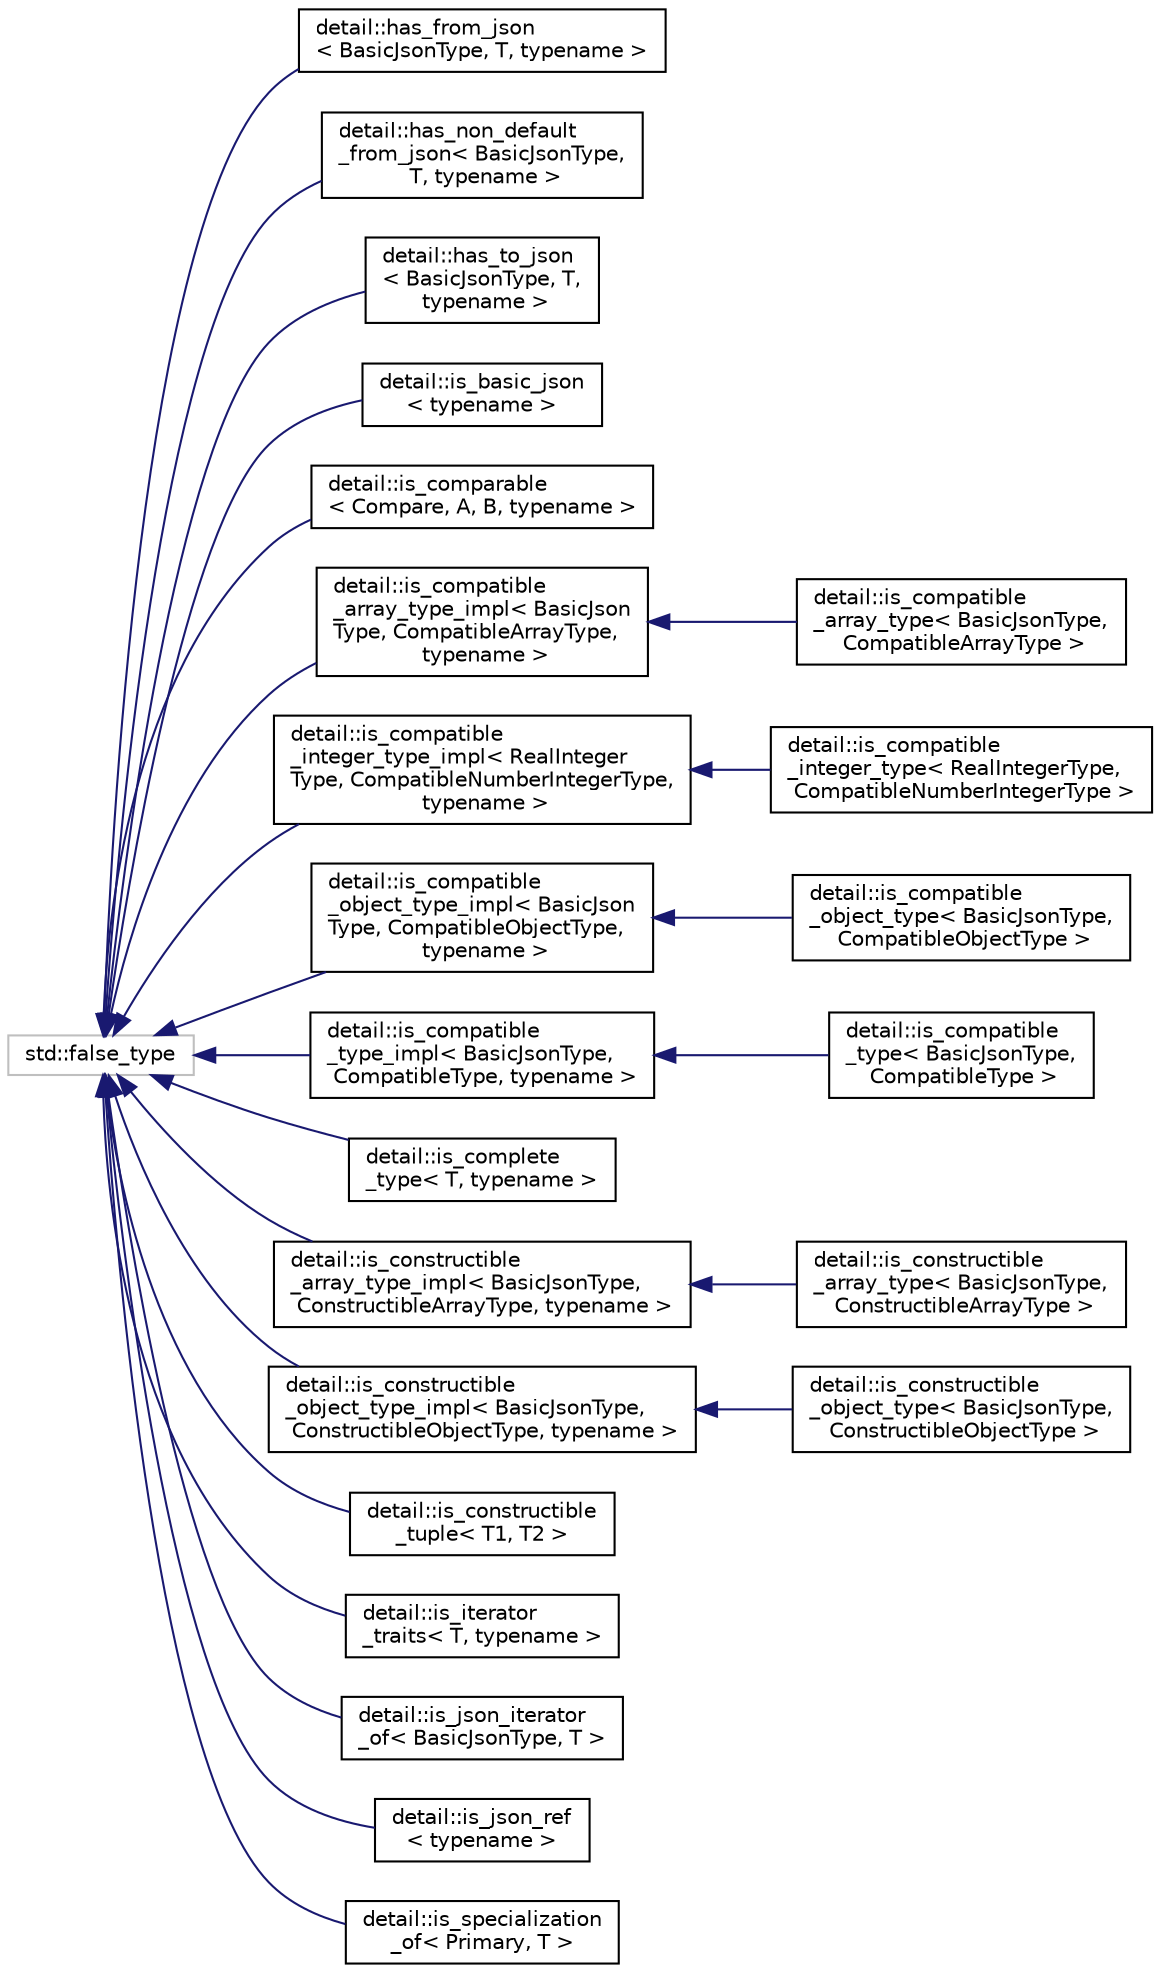 digraph "Graphical Class Hierarchy"
{
 // LATEX_PDF_SIZE
  edge [fontname="Helvetica",fontsize="10",labelfontname="Helvetica",labelfontsize="10"];
  node [fontname="Helvetica",fontsize="10",shape=record];
  rankdir="LR";
  Node43 [label="std::false_type",height=0.2,width=0.4,color="grey75", fillcolor="white", style="filled",tooltip=" "];
  Node43 -> Node0 [dir="back",color="midnightblue",fontsize="10",style="solid",fontname="Helvetica"];
  Node0 [label="detail::has_from_json\l\< BasicJsonType, T, typename \>",height=0.2,width=0.4,color="black", fillcolor="white", style="filled",URL="$structdetail_1_1has__from__json.html",tooltip=" "];
  Node43 -> Node45 [dir="back",color="midnightblue",fontsize="10",style="solid",fontname="Helvetica"];
  Node45 [label="detail::has_non_default\l_from_json\< BasicJsonType,\l T, typename \>",height=0.2,width=0.4,color="black", fillcolor="white", style="filled",URL="$structdetail_1_1has__non__default__from__json.html",tooltip=" "];
  Node43 -> Node46 [dir="back",color="midnightblue",fontsize="10",style="solid",fontname="Helvetica"];
  Node46 [label="detail::has_to_json\l\< BasicJsonType, T,\l typename \>",height=0.2,width=0.4,color="black", fillcolor="white", style="filled",URL="$structdetail_1_1has__to__json.html",tooltip=" "];
  Node43 -> Node47 [dir="back",color="midnightblue",fontsize="10",style="solid",fontname="Helvetica"];
  Node47 [label="detail::is_basic_json\l\< typename \>",height=0.2,width=0.4,color="black", fillcolor="white", style="filled",URL="$structdetail_1_1is__basic__json.html",tooltip=" "];
  Node43 -> Node48 [dir="back",color="midnightblue",fontsize="10",style="solid",fontname="Helvetica"];
  Node48 [label="detail::is_comparable\l\< Compare, A, B, typename \>",height=0.2,width=0.4,color="black", fillcolor="white", style="filled",URL="$structdetail_1_1is__comparable.html",tooltip=" "];
  Node43 -> Node49 [dir="back",color="midnightblue",fontsize="10",style="solid",fontname="Helvetica"];
  Node49 [label="detail::is_compatible\l_array_type_impl\< BasicJson\lType, CompatibleArrayType,\l typename \>",height=0.2,width=0.4,color="black", fillcolor="white", style="filled",URL="$structdetail_1_1is__compatible__array__type__impl.html",tooltip=" "];
  Node49 -> Node50 [dir="back",color="midnightblue",fontsize="10",style="solid",fontname="Helvetica"];
  Node50 [label="detail::is_compatible\l_array_type\< BasicJsonType,\l CompatibleArrayType \>",height=0.2,width=0.4,color="black", fillcolor="white", style="filled",URL="$structdetail_1_1is__compatible__array__type.html",tooltip=" "];
  Node43 -> Node51 [dir="back",color="midnightblue",fontsize="10",style="solid",fontname="Helvetica"];
  Node51 [label="detail::is_compatible\l_integer_type_impl\< RealInteger\lType, CompatibleNumberIntegerType,\l typename \>",height=0.2,width=0.4,color="black", fillcolor="white", style="filled",URL="$structdetail_1_1is__compatible__integer__type__impl.html",tooltip=" "];
  Node51 -> Node52 [dir="back",color="midnightblue",fontsize="10",style="solid",fontname="Helvetica"];
  Node52 [label="detail::is_compatible\l_integer_type\< RealIntegerType,\l CompatibleNumberIntegerType \>",height=0.2,width=0.4,color="black", fillcolor="white", style="filled",URL="$structdetail_1_1is__compatible__integer__type.html",tooltip=" "];
  Node43 -> Node53 [dir="back",color="midnightblue",fontsize="10",style="solid",fontname="Helvetica"];
  Node53 [label="detail::is_compatible\l_object_type_impl\< BasicJson\lType, CompatibleObjectType,\l typename \>",height=0.2,width=0.4,color="black", fillcolor="white", style="filled",URL="$structdetail_1_1is__compatible__object__type__impl.html",tooltip=" "];
  Node53 -> Node54 [dir="back",color="midnightblue",fontsize="10",style="solid",fontname="Helvetica"];
  Node54 [label="detail::is_compatible\l_object_type\< BasicJsonType,\l CompatibleObjectType \>",height=0.2,width=0.4,color="black", fillcolor="white", style="filled",URL="$structdetail_1_1is__compatible__object__type.html",tooltip=" "];
  Node43 -> Node55 [dir="back",color="midnightblue",fontsize="10",style="solid",fontname="Helvetica"];
  Node55 [label="detail::is_compatible\l_type_impl\< BasicJsonType,\l CompatibleType, typename \>",height=0.2,width=0.4,color="black", fillcolor="white", style="filled",URL="$structdetail_1_1is__compatible__type__impl.html",tooltip=" "];
  Node55 -> Node56 [dir="back",color="midnightblue",fontsize="10",style="solid",fontname="Helvetica"];
  Node56 [label="detail::is_compatible\l_type\< BasicJsonType,\l CompatibleType \>",height=0.2,width=0.4,color="black", fillcolor="white", style="filled",URL="$structdetail_1_1is__compatible__type.html",tooltip=" "];
  Node43 -> Node57 [dir="back",color="midnightblue",fontsize="10",style="solid",fontname="Helvetica"];
  Node57 [label="detail::is_complete\l_type\< T, typename \>",height=0.2,width=0.4,color="black", fillcolor="white", style="filled",URL="$structdetail_1_1is__complete__type.html",tooltip=" "];
  Node43 -> Node58 [dir="back",color="midnightblue",fontsize="10",style="solid",fontname="Helvetica"];
  Node58 [label="detail::is_constructible\l_array_type_impl\< BasicJsonType,\l ConstructibleArrayType, typename \>",height=0.2,width=0.4,color="black", fillcolor="white", style="filled",URL="$structdetail_1_1is__constructible__array__type__impl.html",tooltip=" "];
  Node58 -> Node59 [dir="back",color="midnightblue",fontsize="10",style="solid",fontname="Helvetica"];
  Node59 [label="detail::is_constructible\l_array_type\< BasicJsonType,\l ConstructibleArrayType \>",height=0.2,width=0.4,color="black", fillcolor="white", style="filled",URL="$structdetail_1_1is__constructible__array__type.html",tooltip=" "];
  Node43 -> Node60 [dir="back",color="midnightblue",fontsize="10",style="solid",fontname="Helvetica"];
  Node60 [label="detail::is_constructible\l_object_type_impl\< BasicJsonType,\l ConstructibleObjectType, typename \>",height=0.2,width=0.4,color="black", fillcolor="white", style="filled",URL="$structdetail_1_1is__constructible__object__type__impl.html",tooltip=" "];
  Node60 -> Node61 [dir="back",color="midnightblue",fontsize="10",style="solid",fontname="Helvetica"];
  Node61 [label="detail::is_constructible\l_object_type\< BasicJsonType,\l ConstructibleObjectType \>",height=0.2,width=0.4,color="black", fillcolor="white", style="filled",URL="$structdetail_1_1is__constructible__object__type.html",tooltip=" "];
  Node43 -> Node62 [dir="back",color="midnightblue",fontsize="10",style="solid",fontname="Helvetica"];
  Node62 [label="detail::is_constructible\l_tuple\< T1, T2 \>",height=0.2,width=0.4,color="black", fillcolor="white", style="filled",URL="$structdetail_1_1is__constructible__tuple.html",tooltip=" "];
  Node43 -> Node63 [dir="back",color="midnightblue",fontsize="10",style="solid",fontname="Helvetica"];
  Node63 [label="detail::is_iterator\l_traits\< T, typename \>",height=0.2,width=0.4,color="black", fillcolor="white", style="filled",URL="$structdetail_1_1is__iterator__traits.html",tooltip=" "];
  Node43 -> Node64 [dir="back",color="midnightblue",fontsize="10",style="solid",fontname="Helvetica"];
  Node64 [label="detail::is_json_iterator\l_of\< BasicJsonType, T \>",height=0.2,width=0.4,color="black", fillcolor="white", style="filled",URL="$structdetail_1_1is__json__iterator__of.html",tooltip=" "];
  Node43 -> Node65 [dir="back",color="midnightblue",fontsize="10",style="solid",fontname="Helvetica"];
  Node65 [label="detail::is_json_ref\l\< typename \>",height=0.2,width=0.4,color="black", fillcolor="white", style="filled",URL="$structdetail_1_1is__json__ref.html",tooltip=" "];
  Node43 -> Node66 [dir="back",color="midnightblue",fontsize="10",style="solid",fontname="Helvetica"];
  Node66 [label="detail::is_specialization\l_of\< Primary, T \>",height=0.2,width=0.4,color="black", fillcolor="white", style="filled",URL="$structdetail_1_1is__specialization__of.html",tooltip=" "];
}

